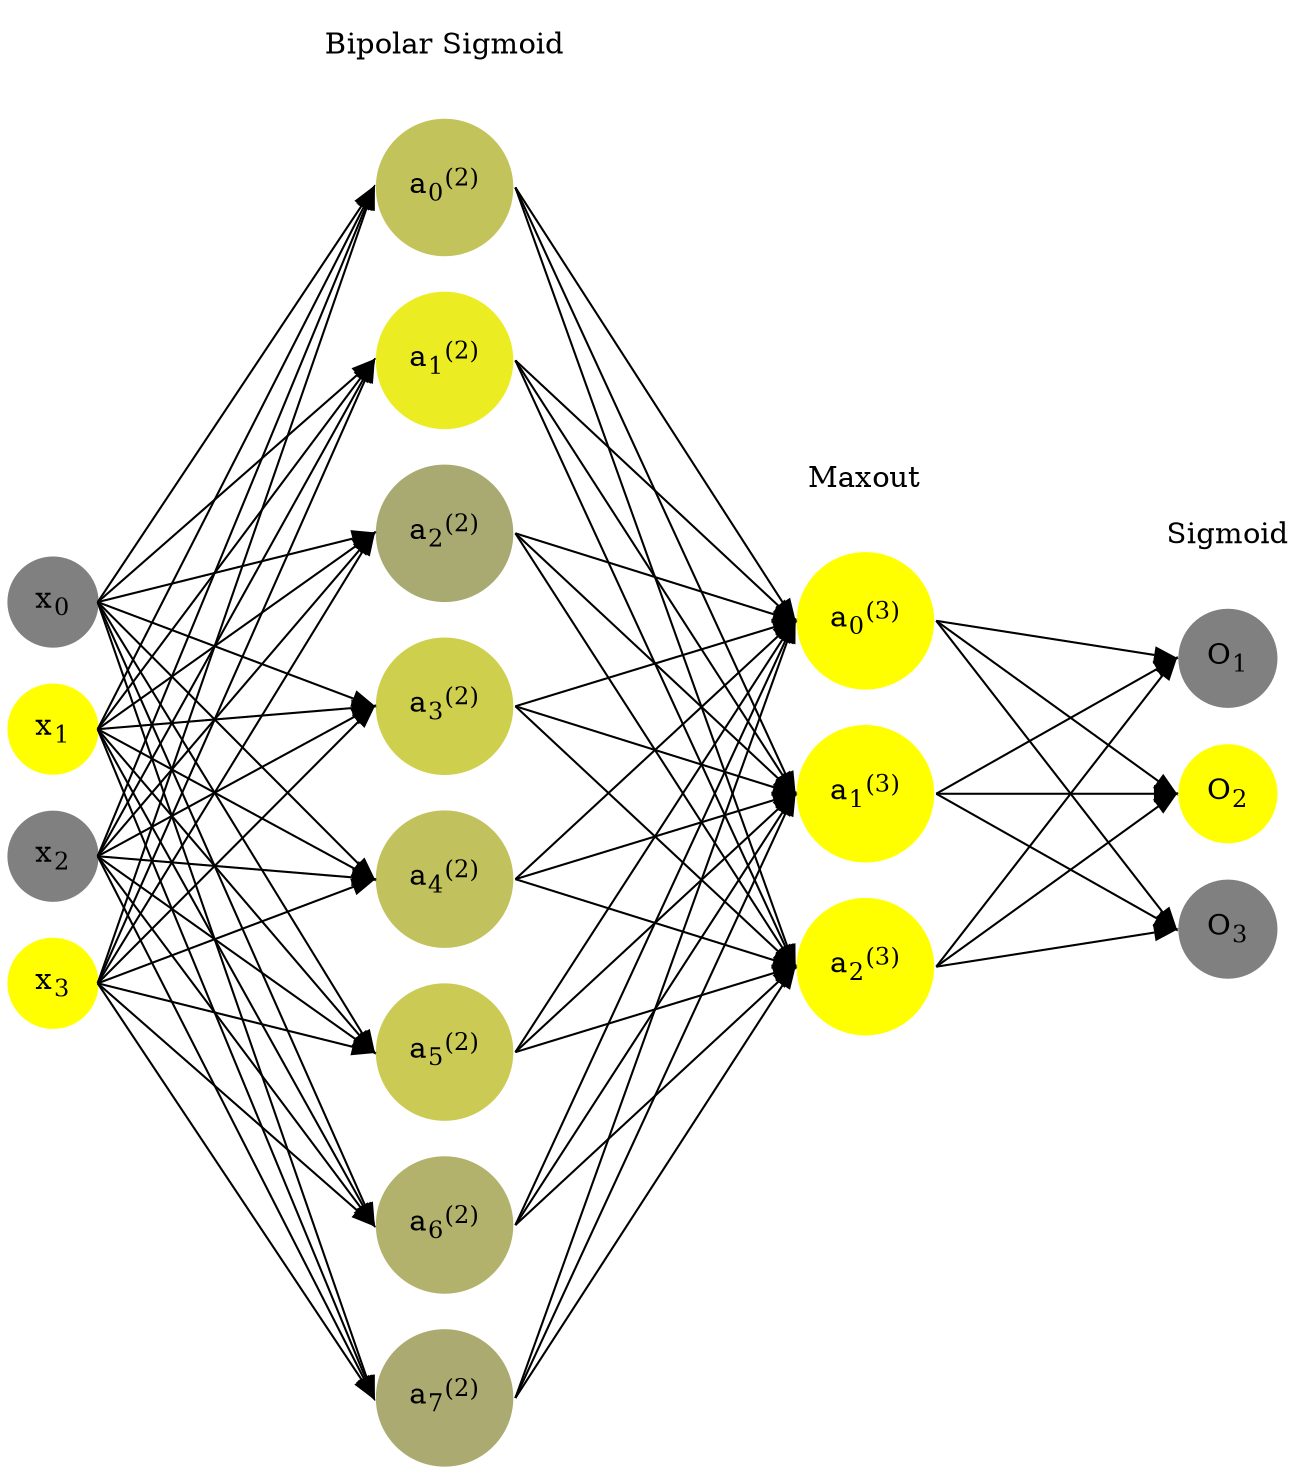 digraph G {
	rankdir = LR;
	splines=false;
	edge[style=invis];
	ranksep= 1.4;
	{
	node [shape=circle, color="0.1667, 0.0, 0.5", style=filled, fillcolor="0.1667, 0.0, 0.5"];
	x0 [label=<x<sub>0</sub>>];
	}
	{
	node [shape=circle, color="0.1667, 1.0, 1.0", style=filled, fillcolor="0.1667, 1.0, 1.0"];
	x1 [label=<x<sub>1</sub>>];
	}
	{
	node [shape=circle, color="0.1667, 0.0, 0.5", style=filled, fillcolor="0.1667, 0.0, 0.5"];
	x2 [label=<x<sub>2</sub>>];
	}
	{
	node [shape=circle, color="0.1667, 1.0, 1.0", style=filled, fillcolor="0.1667, 1.0, 1.0"];
	x3 [label=<x<sub>3</sub>>];
	}
	{
	node [shape=circle, color="0.1667, 0.523700, 0.761850", style=filled, fillcolor="0.1667, 0.523700, 0.761850"];
	a02 [label=<a<sub>0</sub><sup>(2)</sup>>];
	}
	{
	node [shape=circle, color="0.1667, 0.848984, 0.924492", style=filled, fillcolor="0.1667, 0.848984, 0.924492"];
	a12 [label=<a<sub>1</sub><sup>(2)</sup>>];
	}
	{
	node [shape=circle, color="0.1667, 0.324929, 0.662464", style=filled, fillcolor="0.1667, 0.324929, 0.662464"];
	a22 [label=<a<sub>2</sub><sup>(2)</sup>>];
	}
	{
	node [shape=circle, color="0.1667, 0.623824, 0.811912", style=filled, fillcolor="0.1667, 0.623824, 0.811912"];
	a32 [label=<a<sub>3</sub><sup>(2)</sup>>];
	}
	{
	node [shape=circle, color="0.1667, 0.512803, 0.756401", style=filled, fillcolor="0.1667, 0.512803, 0.756401"];
	a42 [label=<a<sub>4</sub><sup>(2)</sup>>];
	}
	{
	node [shape=circle, color="0.1667, 0.582239, 0.791119", style=filled, fillcolor="0.1667, 0.582239, 0.791119"];
	a52 [label=<a<sub>5</sub><sup>(2)</sup>>];
	}
	{
	node [shape=circle, color="0.1667, 0.393089, 0.696544", style=filled, fillcolor="0.1667, 0.393089, 0.696544"];
	a62 [label=<a<sub>6</sub><sup>(2)</sup>>];
	}
	{
	node [shape=circle, color="0.1667, 0.337346, 0.668673", style=filled, fillcolor="0.1667, 0.337346, 0.668673"];
	a72 [label=<a<sub>7</sub><sup>(2)</sup>>];
	}
	{
	node [shape=circle, color="0.1667, 2.367100, 1.683550", style=filled, fillcolor="0.1667, 2.367100, 1.683550"];
	a03 [label=<a<sub>0</sub><sup>(3)</sup>>];
	}
	{
	node [shape=circle, color="0.1667, 2.367100, 1.683550", style=filled, fillcolor="0.1667, 2.367100, 1.683550"];
	a13 [label=<a<sub>1</sub><sup>(3)</sup>>];
	}
	{
	node [shape=circle, color="0.1667, 2.367100, 1.683550", style=filled, fillcolor="0.1667, 2.367100, 1.683550"];
	a23 [label=<a<sub>2</sub><sup>(3)</sup>>];
	}
	{
	node [shape=circle, color="0.1667, 0.0, 0.5", style=filled, fillcolor="0.1667, 0.0, 0.5"];
	O1 [label=<O<sub>1</sub>>];
	}
	{
	node [shape=circle, color="0.1667, 1.0, 1.0", style=filled, fillcolor="0.1667, 1.0, 1.0"];
	O2 [label=<O<sub>2</sub>>];
	}
	{
	node [shape=circle, color="0.1667, 0.0, 0.5", style=filled, fillcolor="0.1667, 0.0, 0.5"];
	O3 [label=<O<sub>3</sub>>];
	}
	{
	rank=same;
	x0->x1->x2->x3;
	}
	{
	rank=same;
	a02->a12->a22->a32->a42->a52->a62->a72;
	}
	{
	rank=same;
	a03->a13->a23;
	}
	{
	rank=same;
	O1->O2->O3;
	}
	l1 [shape=plaintext,label="Bipolar Sigmoid"];
	l1->a02;
	{rank=same; l1;a02};
	l2 [shape=plaintext,label="Maxout"];
	l2->a03;
	{rank=same; l2;a03};
	l3 [shape=plaintext,label="Sigmoid"];
	l3->O1;
	{rank=same; l3;O1};
edge[style=solid, tailport=e, headport=w];
	{x0;x1;x2;x3} -> {a02;a12;a22;a32;a42;a52;a62;a72};
	{a02;a12;a22;a32;a42;a52;a62;a72} -> {a03;a13;a23};
	{a03;a13;a23} -> {O1,O2,O3};
}